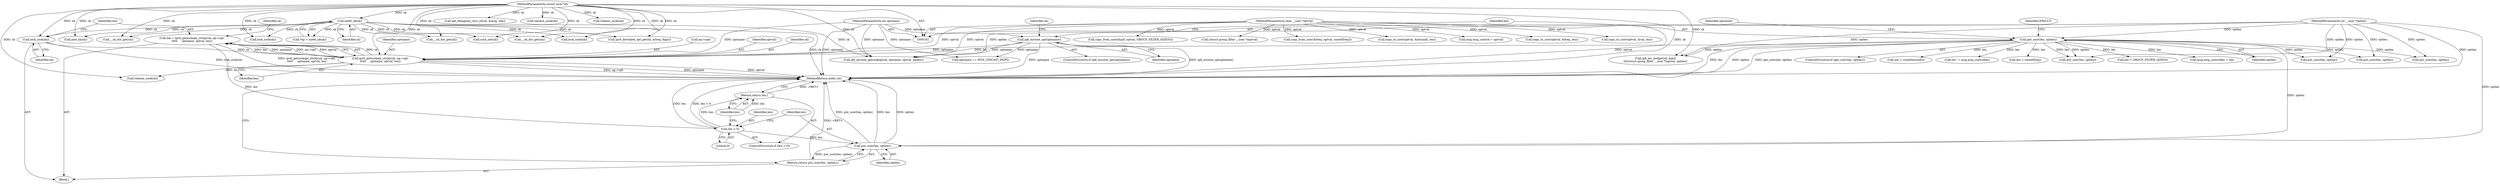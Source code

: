 digraph "0_linux_45f6fad84cc305103b28d73482b344d7f5b76f39_10@API" {
"1000585" [label="(Call,len = ipv6_getsockopt_sticky(sk, np->opt,\n\t\t\t\t\t     optname, optval, len))"];
"1000587" [label="(Call,ipv6_getsockopt_sticky(sk, np->opt,\n\t\t\t\t\t     optname, optval, len))"];
"1000583" [label="(Call,lock_sock(sk))"];
"1000113" [label="(Call,inet6_sk(sk))"];
"1000103" [label="(MethodParameterIn,struct sock *sk)"];
"1000118" [label="(Call,ip6_mroute_opt(optname))"];
"1000105" [label="(MethodParameterIn,int optname)"];
"1000106" [label="(MethodParameterIn,char __user *optval)"];
"1000127" [label="(Call,get_user(len, optlen))"];
"1000107" [label="(MethodParameterIn,int __user *optlen)"];
"1000598" [label="(Call,len < 0)"];
"1000601" [label="(Return,return len;)"];
"1000604" [label="(Call,put_user(len, optlen))"];
"1000603" [label="(Return,return put_user(len, optlen);)"];
"1000817" [label="(Call,sock_net(sk))"];
"1000599" [label="(Identifier,len)"];
"1000583" [label="(Call,lock_sock(sk))"];
"1000114" [label="(Identifier,sk)"];
"1000757" [label="(Call,inet_sk(sk))"];
"1000134" [label="(Identifier,optname)"];
"1000186" [label="(Call,copy_from_user(&gsf, optval, GROUP_FILTER_SIZE(0)))"];
"1000471" [label="(Call,len -= msg.msg_controllen)"];
"1000598" [label="(Call,len < 0)"];
"1000214" [label="(Call,(struct group_filter __user *)optval)"];
"1000113" [label="(Call,inet6_sk(sk))"];
"1000596" [label="(Identifier,sk)"];
"1000117" [label="(ControlStructure,if (ip6_mroute_opt(optname)))"];
"1000107" [label="(MethodParameterIn,int __user *optlen)"];
"1000875" [label="(Call,len < sizeof(freq))"];
"1000585" [label="(Call,len = ipv6_getsockopt_sticky(sk, np->opt,\n\t\t\t\t\t     optname, optval, len))"];
"1001015" [label="(Call,put_user(len, optlen))"];
"1000178" [label="(Call,len < GROUP_FILTER_SIZE(0))"];
"1000240" [label="(Call,msg.msg_controllen = len)"];
"1000883" [label="(Call,copy_from_user(&freq, optval, sizeof(freq)))"];
"1000132" [label="(Identifier,EFAULT)"];
"1000586" [label="(Identifier,len)"];
"1000127" [label="(Call,get_user(len, optlen))"];
"1000111" [label="(Call,*np = inet6_sk(sk))"];
"1000743" [label="(Call,copy_to_user(optval, &mtuinfo, len))"];
"1000235" [label="(Call,msg.msg_control = optval)"];
"1000600" [label="(Literal,0)"];
"1000595" [label="(Call,release_sock(sk))"];
"1000799" [label="(Call,__sk_dst_get(sk))"];
"1000477" [label="(Call,put_user(len, optlen))"];
"1000103" [label="(MethodParameterIn,struct sock *sk)"];
"1000602" [label="(Identifier,len)"];
"1000716" [label="(Call,__sk_dst_get(sk))"];
"1000592" [label="(Identifier,optname)"];
"1000589" [label="(Call,np->opt)"];
"1000937" [label="(Call,copy_to_user(optval, &freq, len))"];
"1001032" [label="(MethodReturn,static int)"];
"1000489" [label="(Call,__sk_dst_get(sk))"];
"1000259" [label="(Call,ip6_datagram_recv_ctl(sk, &msg, skb))"];
"1000128" [label="(Identifier,len)"];
"1000601" [label="(Return,return len;)"];
"1000118" [label="(Call,ip6_mroute_opt(optname))"];
"1000584" [label="(Identifier,sk)"];
"1000606" [label="(Identifier,optlen)"];
"1000264" [label="(Call,release_sock(sk))"];
"1000593" [label="(Identifier,optval)"];
"1000588" [label="(Identifier,sk)"];
"1000582" [label="(Block,)"];
"1000603" [label="(Return,return put_user(len, optlen);)"];
"1001022" [label="(Call,copy_to_user(optval, &val, len))"];
"1000121" [label="(Call,ip6_mroute_getsockopt(sk, optname, optval, optlen))"];
"1000119" [label="(Identifier,optname)"];
"1000218" [label="(Call,release_sock(sk))"];
"1000129" [label="(Identifier,optlen)"];
"1000594" [label="(Identifier,len)"];
"1000250" [label="(Call,lock_sock(sk))"];
"1000604" [label="(Call,put_user(len, optlen))"];
"1000122" [label="(Identifier,sk)"];
"1000605" [label="(Identifier,len)"];
"1000210" [label="(Call,ip6_mc_msfget(sk, &gsf,\n\t\t\t(struct group_filter __user *)optval, optlen))"];
"1000777" [label="(Call,optname == IPV6_UNICAST_HOPS)"];
"1000126" [label="(ControlStructure,if (get_user(len, optlen)))"];
"1000105" [label="(MethodParameterIn,int optname)"];
"1000930" [label="(Call,put_user(len, optlen))"];
"1000587" [label="(Call,ipv6_getsockopt_sticky(sk, np->opt,\n\t\t\t\t\t     optname, optval, len))"];
"1000918" [label="(Call,ipv6_flowlabel_opt_get(sk, &freq, flags))"];
"1000696" [label="(Call,len < sizeof(mtuinfo))"];
"1000597" [label="(ControlStructure,if (len < 0))"];
"1000206" [label="(Call,lock_sock(sk))"];
"1000736" [label="(Call,put_user(len, optlen))"];
"1000106" [label="(MethodParameterIn,char __user *optval)"];
"1000585" -> "1000582"  [label="AST: "];
"1000585" -> "1000587"  [label="CFG: "];
"1000586" -> "1000585"  [label="AST: "];
"1000587" -> "1000585"  [label="AST: "];
"1000596" -> "1000585"  [label="CFG: "];
"1000585" -> "1001032"  [label="DDG: ipv6_getsockopt_sticky(sk, np->opt,\n\t\t\t\t\t     optname, optval, len)"];
"1000587" -> "1000585"  [label="DDG: sk"];
"1000587" -> "1000585"  [label="DDG: len"];
"1000587" -> "1000585"  [label="DDG: optname"];
"1000587" -> "1000585"  [label="DDG: np->opt"];
"1000587" -> "1000585"  [label="DDG: optval"];
"1000585" -> "1000598"  [label="DDG: len"];
"1000587" -> "1000594"  [label="CFG: "];
"1000588" -> "1000587"  [label="AST: "];
"1000589" -> "1000587"  [label="AST: "];
"1000592" -> "1000587"  [label="AST: "];
"1000593" -> "1000587"  [label="AST: "];
"1000594" -> "1000587"  [label="AST: "];
"1000587" -> "1001032"  [label="DDG: np->opt"];
"1000587" -> "1001032"  [label="DDG: optname"];
"1000587" -> "1001032"  [label="DDG: optval"];
"1000583" -> "1000587"  [label="DDG: sk"];
"1000103" -> "1000587"  [label="DDG: sk"];
"1000118" -> "1000587"  [label="DDG: optname"];
"1000105" -> "1000587"  [label="DDG: optname"];
"1000106" -> "1000587"  [label="DDG: optval"];
"1000127" -> "1000587"  [label="DDG: len"];
"1000587" -> "1000595"  [label="DDG: sk"];
"1000583" -> "1000582"  [label="AST: "];
"1000583" -> "1000584"  [label="CFG: "];
"1000584" -> "1000583"  [label="AST: "];
"1000586" -> "1000583"  [label="CFG: "];
"1000583" -> "1001032"  [label="DDG: lock_sock(sk)"];
"1000113" -> "1000583"  [label="DDG: sk"];
"1000103" -> "1000583"  [label="DDG: sk"];
"1000113" -> "1000111"  [label="AST: "];
"1000113" -> "1000114"  [label="CFG: "];
"1000114" -> "1000113"  [label="AST: "];
"1000111" -> "1000113"  [label="CFG: "];
"1000113" -> "1001032"  [label="DDG: sk"];
"1000113" -> "1000111"  [label="DDG: sk"];
"1000103" -> "1000113"  [label="DDG: sk"];
"1000113" -> "1000121"  [label="DDG: sk"];
"1000113" -> "1000206"  [label="DDG: sk"];
"1000113" -> "1000250"  [label="DDG: sk"];
"1000113" -> "1000489"  [label="DDG: sk"];
"1000113" -> "1000716"  [label="DDG: sk"];
"1000113" -> "1000757"  [label="DDG: sk"];
"1000113" -> "1000799"  [label="DDG: sk"];
"1000113" -> "1000817"  [label="DDG: sk"];
"1000113" -> "1000918"  [label="DDG: sk"];
"1000103" -> "1000102"  [label="AST: "];
"1000103" -> "1001032"  [label="DDG: sk"];
"1000103" -> "1000121"  [label="DDG: sk"];
"1000103" -> "1000206"  [label="DDG: sk"];
"1000103" -> "1000210"  [label="DDG: sk"];
"1000103" -> "1000218"  [label="DDG: sk"];
"1000103" -> "1000250"  [label="DDG: sk"];
"1000103" -> "1000259"  [label="DDG: sk"];
"1000103" -> "1000264"  [label="DDG: sk"];
"1000103" -> "1000489"  [label="DDG: sk"];
"1000103" -> "1000595"  [label="DDG: sk"];
"1000103" -> "1000716"  [label="DDG: sk"];
"1000103" -> "1000757"  [label="DDG: sk"];
"1000103" -> "1000799"  [label="DDG: sk"];
"1000103" -> "1000817"  [label="DDG: sk"];
"1000103" -> "1000918"  [label="DDG: sk"];
"1000118" -> "1000117"  [label="AST: "];
"1000118" -> "1000119"  [label="CFG: "];
"1000119" -> "1000118"  [label="AST: "];
"1000122" -> "1000118"  [label="CFG: "];
"1000128" -> "1000118"  [label="CFG: "];
"1000118" -> "1001032"  [label="DDG: ip6_mroute_opt(optname)"];
"1000118" -> "1001032"  [label="DDG: optname"];
"1000105" -> "1000118"  [label="DDG: optname"];
"1000118" -> "1000121"  [label="DDG: optname"];
"1000118" -> "1000777"  [label="DDG: optname"];
"1000105" -> "1000102"  [label="AST: "];
"1000105" -> "1001032"  [label="DDG: optname"];
"1000105" -> "1000121"  [label="DDG: optname"];
"1000105" -> "1000777"  [label="DDG: optname"];
"1000106" -> "1000102"  [label="AST: "];
"1000106" -> "1001032"  [label="DDG: optval"];
"1000106" -> "1000121"  [label="DDG: optval"];
"1000106" -> "1000186"  [label="DDG: optval"];
"1000106" -> "1000214"  [label="DDG: optval"];
"1000106" -> "1000235"  [label="DDG: optval"];
"1000106" -> "1000743"  [label="DDG: optval"];
"1000106" -> "1000883"  [label="DDG: optval"];
"1000106" -> "1000937"  [label="DDG: optval"];
"1000106" -> "1001022"  [label="DDG: optval"];
"1000127" -> "1000126"  [label="AST: "];
"1000127" -> "1000129"  [label="CFG: "];
"1000128" -> "1000127"  [label="AST: "];
"1000129" -> "1000127"  [label="AST: "];
"1000132" -> "1000127"  [label="CFG: "];
"1000134" -> "1000127"  [label="CFG: "];
"1000127" -> "1001032"  [label="DDG: optlen"];
"1000127" -> "1001032"  [label="DDG: get_user(len, optlen)"];
"1000127" -> "1001032"  [label="DDG: len"];
"1000107" -> "1000127"  [label="DDG: optlen"];
"1000127" -> "1000178"  [label="DDG: len"];
"1000127" -> "1000210"  [label="DDG: optlen"];
"1000127" -> "1000240"  [label="DDG: len"];
"1000127" -> "1000471"  [label="DDG: len"];
"1000127" -> "1000477"  [label="DDG: optlen"];
"1000127" -> "1000604"  [label="DDG: optlen"];
"1000127" -> "1000696"  [label="DDG: len"];
"1000127" -> "1000736"  [label="DDG: optlen"];
"1000127" -> "1000875"  [label="DDG: len"];
"1000127" -> "1000930"  [label="DDG: optlen"];
"1000127" -> "1001015"  [label="DDG: len"];
"1000127" -> "1001015"  [label="DDG: optlen"];
"1000107" -> "1000102"  [label="AST: "];
"1000107" -> "1001032"  [label="DDG: optlen"];
"1000107" -> "1000121"  [label="DDG: optlen"];
"1000107" -> "1000210"  [label="DDG: optlen"];
"1000107" -> "1000477"  [label="DDG: optlen"];
"1000107" -> "1000604"  [label="DDG: optlen"];
"1000107" -> "1000736"  [label="DDG: optlen"];
"1000107" -> "1000930"  [label="DDG: optlen"];
"1000107" -> "1001015"  [label="DDG: optlen"];
"1000598" -> "1000597"  [label="AST: "];
"1000598" -> "1000600"  [label="CFG: "];
"1000599" -> "1000598"  [label="AST: "];
"1000600" -> "1000598"  [label="AST: "];
"1000602" -> "1000598"  [label="CFG: "];
"1000605" -> "1000598"  [label="CFG: "];
"1000598" -> "1001032"  [label="DDG: len"];
"1000598" -> "1001032"  [label="DDG: len < 0"];
"1000598" -> "1000601"  [label="DDG: len"];
"1000598" -> "1000604"  [label="DDG: len"];
"1000601" -> "1000597"  [label="AST: "];
"1000601" -> "1000602"  [label="CFG: "];
"1000602" -> "1000601"  [label="AST: "];
"1001032" -> "1000601"  [label="CFG: "];
"1000601" -> "1001032"  [label="DDG: <RET>"];
"1000602" -> "1000601"  [label="DDG: len"];
"1000604" -> "1000603"  [label="AST: "];
"1000604" -> "1000606"  [label="CFG: "];
"1000605" -> "1000604"  [label="AST: "];
"1000606" -> "1000604"  [label="AST: "];
"1000603" -> "1000604"  [label="CFG: "];
"1000604" -> "1001032"  [label="DDG: put_user(len, optlen)"];
"1000604" -> "1001032"  [label="DDG: len"];
"1000604" -> "1001032"  [label="DDG: optlen"];
"1000604" -> "1000603"  [label="DDG: put_user(len, optlen)"];
"1000603" -> "1000582"  [label="AST: "];
"1001032" -> "1000603"  [label="CFG: "];
"1000603" -> "1001032"  [label="DDG: <RET>"];
}
